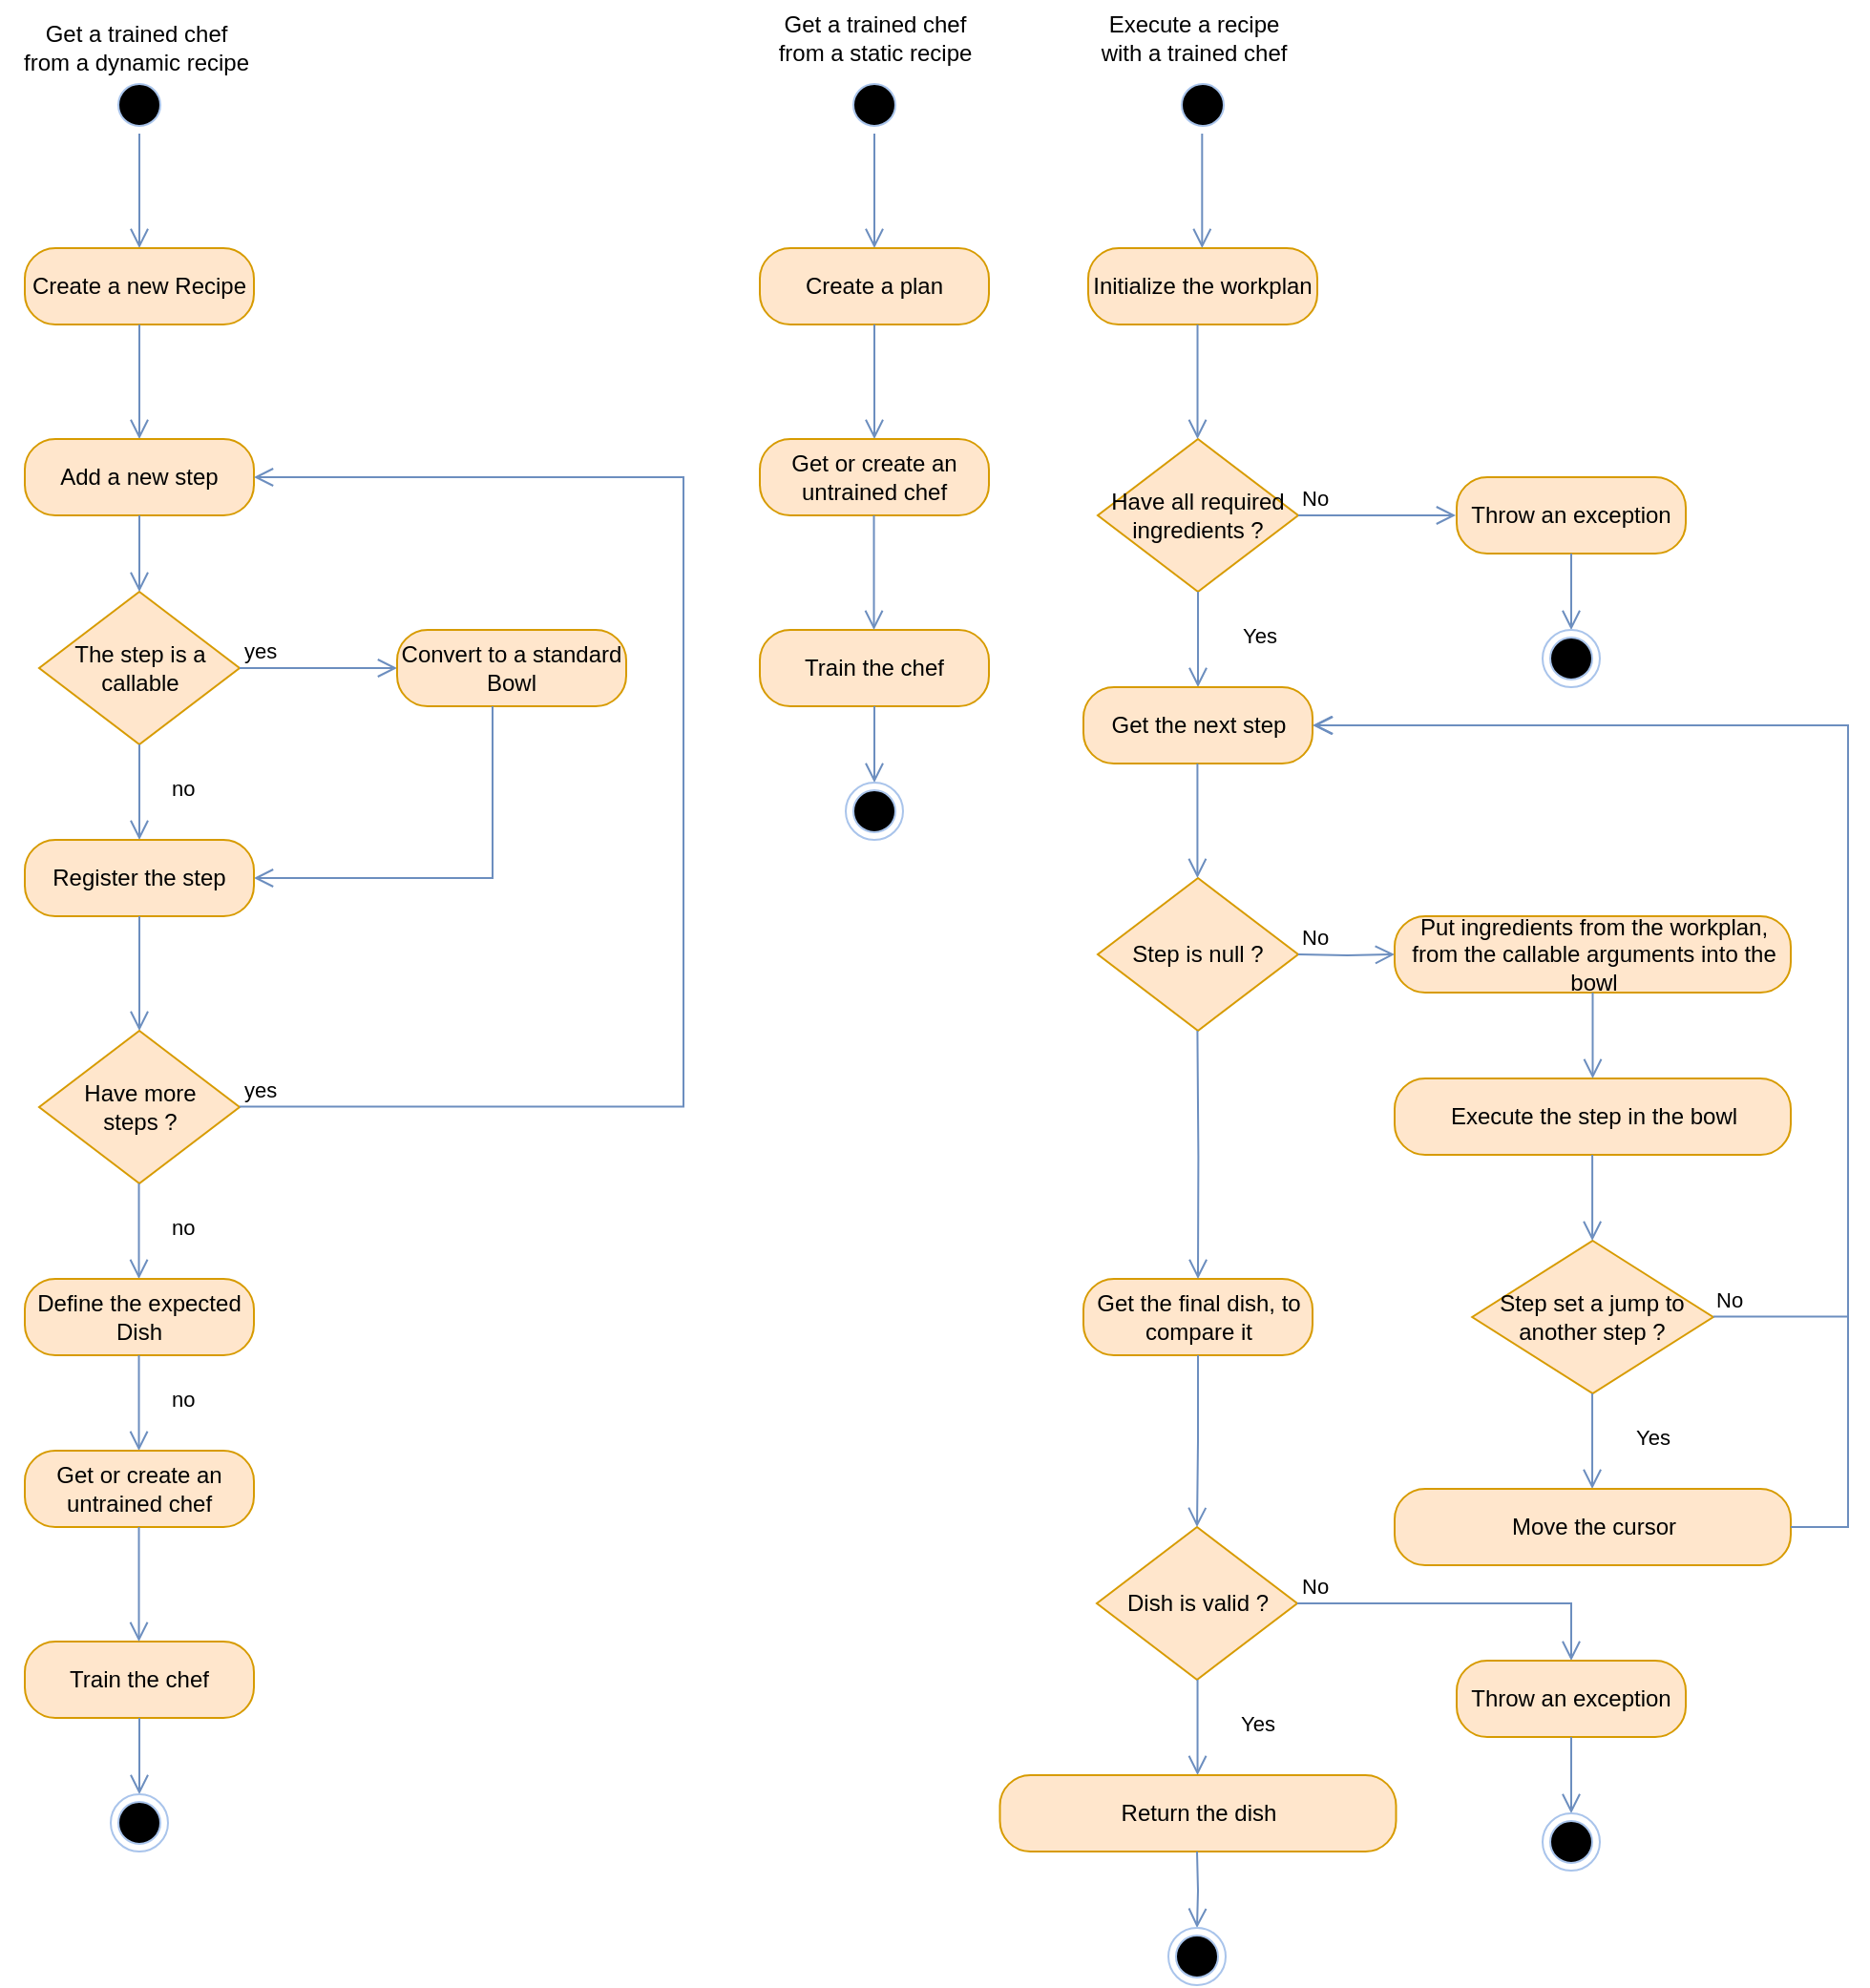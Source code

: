 <mxfile version="20.5.3" type="embed"><diagram id="7F7Z7QZvY10YVvrjctDP" name="Page-1"><mxGraphModel dx="1569" dy="433" grid="1" gridSize="10" guides="1" tooltips="1" connect="1" arrows="1" fold="1" page="1" pageScale="1" pageWidth="827" pageHeight="1169" math="0" shadow="0"><root><mxCell id="0"/><mxCell id="1" parent="0"/><mxCell id="2" value="" style="ellipse;html=1;shape=startState;fillColor=#000000;strokeColor=#A9C4EB;" vertex="1" parent="1"><mxGeometry x="40" y="40" width="30" height="30" as="geometry"/></mxCell><mxCell id="3" value="" style="edgeStyle=orthogonalEdgeStyle;html=1;verticalAlign=bottom;endArrow=open;endSize=8;strokeColor=#6c8ebf;rounded=0;fillColor=#dae8fc;" edge="1" source="2" parent="1"><mxGeometry relative="1" as="geometry"><mxPoint x="55" y="130" as="targetPoint"/></mxGeometry></mxCell><mxCell id="4" value="Create a new Recipe" style="rounded=1;whiteSpace=wrap;html=1;arcSize=40;fillColor=#ffe6cc;strokeColor=#d79b00;" vertex="1" parent="1"><mxGeometry x="-5" y="130" width="120" height="40" as="geometry"/></mxCell><mxCell id="5" value="" style="edgeStyle=orthogonalEdgeStyle;html=1;verticalAlign=bottom;endArrow=open;endSize=8;strokeColor=#6c8ebf;rounded=0;fillColor=#dae8fc;" edge="1" source="4" parent="1"><mxGeometry relative="1" as="geometry"><mxPoint x="55" y="230" as="targetPoint"/></mxGeometry></mxCell><mxCell id="7" value="Add a new step" style="rounded=1;whiteSpace=wrap;html=1;arcSize=40;fillColor=#ffe6cc;strokeColor=#d79b00;" vertex="1" parent="1"><mxGeometry x="-5" y="230" width="120" height="40" as="geometry"/></mxCell><mxCell id="8" value="The step is a callable" style="rhombus;whiteSpace=wrap;html=1;fillColor=#ffe6cc;strokeColor=#d79b00;" vertex="1" parent="1"><mxGeometry x="2.5" y="310" width="105" height="80" as="geometry"/></mxCell><mxCell id="9" value="yes" style="edgeStyle=orthogonalEdgeStyle;html=1;align=left;verticalAlign=bottom;endArrow=open;endSize=8;strokeColor=#6c8ebf;rounded=0;entryX=0;entryY=0.5;entryDx=0;entryDy=0;fillColor=#dae8fc;" edge="1" source="8" parent="1" target="15"><mxGeometry x="-1" relative="1" as="geometry"><mxPoint x="180" y="340" as="targetPoint"/></mxGeometry></mxCell><mxCell id="10" value="no" style="edgeStyle=orthogonalEdgeStyle;html=1;align=left;verticalAlign=top;endArrow=open;endSize=8;strokeColor=#6c8ebf;rounded=0;fillColor=#dae8fc;" edge="1" source="8" parent="1"><mxGeometry x="-0.6" y="15" relative="1" as="geometry"><mxPoint x="55" y="440" as="targetPoint"/><mxPoint as="offset"/></mxGeometry></mxCell><mxCell id="14" value="" style="edgeStyle=orthogonalEdgeStyle;html=1;verticalAlign=bottom;endArrow=open;endSize=8;strokeColor=#6c8ebf;rounded=0;exitX=0.5;exitY=1;exitDx=0;exitDy=0;entryX=0.5;entryY=0;entryDx=0;entryDy=0;fillColor=#dae8fc;" edge="1" parent="1" source="7" target="8"><mxGeometry relative="1" as="geometry"><mxPoint x="230" y="430" as="targetPoint"/><mxPoint x="230" y="370" as="sourcePoint"/><Array as="points"><mxPoint x="55" y="290"/><mxPoint x="55" y="290"/></Array></mxGeometry></mxCell><mxCell id="15" value="Convert to a standard Bowl" style="rounded=1;whiteSpace=wrap;html=1;arcSize=40;fillColor=#ffe6cc;strokeColor=#d79b00;" vertex="1" parent="1"><mxGeometry x="190" y="330" width="120" height="40" as="geometry"/></mxCell><mxCell id="16" value="" style="edgeStyle=orthogonalEdgeStyle;html=1;verticalAlign=bottom;endArrow=open;endSize=8;strokeColor=#6c8ebf;rounded=0;entryX=1;entryY=0.5;entryDx=0;entryDy=0;fillColor=#dae8fc;" edge="1" source="15" parent="1" target="17"><mxGeometry relative="1" as="geometry"><mxPoint x="230" y="450" as="targetPoint"/><Array as="points"><mxPoint x="240" y="460"/></Array></mxGeometry></mxCell><mxCell id="17" value="Register the step" style="rounded=1;whiteSpace=wrap;html=1;arcSize=40;fillColor=#ffe6cc;strokeColor=#d79b00;" vertex="1" parent="1"><mxGeometry x="-5" y="440" width="120" height="40" as="geometry"/></mxCell><mxCell id="18" value="" style="edgeStyle=orthogonalEdgeStyle;html=1;verticalAlign=bottom;endArrow=open;endSize=8;strokeColor=#6c8ebf;rounded=0;fillColor=#dae8fc;" edge="1" source="17" parent="1"><mxGeometry relative="1" as="geometry"><mxPoint x="55" y="540" as="targetPoint"/></mxGeometry></mxCell><mxCell id="19" value="Have more&lt;br&gt;steps ?" style="rhombus;whiteSpace=wrap;html=1;fillColor=#ffe6cc;strokeColor=#d79b00;" vertex="1" parent="1"><mxGeometry x="2.5" y="540" width="105" height="80" as="geometry"/></mxCell><mxCell id="20" value="yes" style="edgeStyle=orthogonalEdgeStyle;html=1;align=left;verticalAlign=bottom;endArrow=open;endSize=8;strokeColor=#6c8ebf;rounded=0;entryX=1;entryY=0.5;entryDx=0;entryDy=0;fillColor=#dae8fc;" edge="1" parent="1" target="7"><mxGeometry x="-1" relative="1" as="geometry"><mxPoint x="190" y="579.76" as="targetPoint"/><mxPoint x="107.5" y="579.76" as="sourcePoint"/><Array as="points"><mxPoint x="340" y="580"/><mxPoint x="340" y="250"/></Array></mxGeometry></mxCell><mxCell id="21" value="no" style="edgeStyle=orthogonalEdgeStyle;html=1;align=left;verticalAlign=top;endArrow=open;endSize=8;strokeColor=#6c8ebf;rounded=0;fillColor=#dae8fc;" edge="1" parent="1"><mxGeometry x="-0.6" y="15" relative="1" as="geometry"><mxPoint x="54.76" y="670" as="targetPoint"/><mxPoint x="54.76" y="620" as="sourcePoint"/><mxPoint as="offset"/></mxGeometry></mxCell><mxCell id="22" value="Define the expected Dish" style="rounded=1;whiteSpace=wrap;html=1;arcSize=40;fillColor=#ffe6cc;strokeColor=#d79b00;" vertex="1" parent="1"><mxGeometry x="-5" y="670" width="120" height="40" as="geometry"/></mxCell><mxCell id="24" value="no" style="edgeStyle=orthogonalEdgeStyle;html=1;align=left;verticalAlign=top;endArrow=open;endSize=8;strokeColor=#6c8ebf;rounded=0;fillColor=#dae8fc;" edge="1" parent="1"><mxGeometry x="-0.6" y="15" relative="1" as="geometry"><mxPoint x="54.76" y="760" as="targetPoint"/><mxPoint x="54.76" y="710" as="sourcePoint"/><mxPoint as="offset"/></mxGeometry></mxCell><mxCell id="25" value="Get or create an&lt;br&gt;untrained chef" style="rounded=1;whiteSpace=wrap;html=1;arcSize=40;fillColor=#ffe6cc;strokeColor=#d79b00;" vertex="1" parent="1"><mxGeometry x="-5" y="760" width="120" height="40" as="geometry"/></mxCell><mxCell id="27" value="Train the chef" style="rounded=1;whiteSpace=wrap;html=1;arcSize=40;fillColor=#ffe6cc;strokeColor=#d79b00;" vertex="1" parent="1"><mxGeometry x="-5" y="860" width="120" height="40" as="geometry"/></mxCell><mxCell id="28" value="" style="edgeStyle=orthogonalEdgeStyle;html=1;verticalAlign=bottom;endArrow=open;endSize=8;strokeColor=#6c8ebf;rounded=0;entryX=0.5;entryY=0;entryDx=0;entryDy=0;fillColor=#dae8fc;" edge="1" source="27" parent="1" target="30"><mxGeometry relative="1" as="geometry"><mxPoint x="200" y="880" as="targetPoint"/></mxGeometry></mxCell><mxCell id="29" value="" style="edgeStyle=orthogonalEdgeStyle;html=1;verticalAlign=bottom;endArrow=open;endSize=8;strokeColor=#6c8ebf;rounded=0;fillColor=#dae8fc;" edge="1" parent="1"><mxGeometry relative="1" as="geometry"><mxPoint x="54.76" y="860" as="targetPoint"/><mxPoint x="54.76" y="800" as="sourcePoint"/></mxGeometry></mxCell><mxCell id="30" value="" style="ellipse;html=1;shape=endState;fillColor=#000000;strokeColor=#A9C4EB;" vertex="1" parent="1"><mxGeometry x="40" y="940" width="30" height="30" as="geometry"/></mxCell><mxCell id="31" value="" style="ellipse;html=1;shape=startState;fillColor=#000000;strokeColor=#A9C4EB;" vertex="1" parent="1"><mxGeometry x="425" y="40" width="30" height="30" as="geometry"/></mxCell><mxCell id="32" value="" style="edgeStyle=orthogonalEdgeStyle;html=1;verticalAlign=bottom;endArrow=open;endSize=8;strokeColor=#6c8ebf;rounded=0;fillColor=#dae8fc;" edge="1" parent="1" source="31"><mxGeometry relative="1" as="geometry"><mxPoint x="440" y="130" as="targetPoint"/></mxGeometry></mxCell><mxCell id="33" value="Create a plan" style="rounded=1;whiteSpace=wrap;html=1;arcSize=40;fillColor=#ffe6cc;strokeColor=#d79b00;" vertex="1" parent="1"><mxGeometry x="380" y="130" width="120" height="40" as="geometry"/></mxCell><mxCell id="34" value="" style="edgeStyle=orthogonalEdgeStyle;html=1;verticalAlign=bottom;endArrow=open;endSize=8;strokeColor=#6c8ebf;rounded=0;fillColor=#dae8fc;" edge="1" parent="1" source="33"><mxGeometry relative="1" as="geometry"><mxPoint x="440" y="230" as="targetPoint"/></mxGeometry></mxCell><mxCell id="55" value="Get a trained chef &lt;br&gt;from a dynamic recipe" style="text;html=1;align=center;verticalAlign=middle;resizable=0;points=[];autosize=1;strokeColor=none;fillColor=none;" vertex="1" parent="1"><mxGeometry x="-17.5" y="5" width="140" height="40" as="geometry"/></mxCell><mxCell id="56" value="Get a trained chef &lt;br&gt;from a static recipe" style="text;html=1;align=center;verticalAlign=middle;resizable=0;points=[];autosize=1;strokeColor=none;fillColor=none;" vertex="1" parent="1"><mxGeometry x="380" width="120" height="40" as="geometry"/></mxCell><mxCell id="58" value="Get or create an&lt;br&gt;untrained chef" style="rounded=1;whiteSpace=wrap;html=1;arcSize=40;fillColor=#ffe6cc;strokeColor=#d79b00;" vertex="1" parent="1"><mxGeometry x="380" y="230" width="120" height="40" as="geometry"/></mxCell><mxCell id="59" value="Train the chef" style="rounded=1;whiteSpace=wrap;html=1;arcSize=40;fillColor=#ffe6cc;strokeColor=#d79b00;" vertex="1" parent="1"><mxGeometry x="380" y="330" width="120" height="40" as="geometry"/></mxCell><mxCell id="60" value="" style="edgeStyle=orthogonalEdgeStyle;html=1;verticalAlign=bottom;endArrow=open;endSize=8;strokeColor=#6c8ebf;rounded=0;entryX=0.5;entryY=0;entryDx=0;entryDy=0;fillColor=#dae8fc;" edge="1" parent="1" source="59" target="62"><mxGeometry relative="1" as="geometry"><mxPoint x="585" y="350" as="targetPoint"/></mxGeometry></mxCell><mxCell id="61" value="" style="edgeStyle=orthogonalEdgeStyle;html=1;verticalAlign=bottom;endArrow=open;endSize=8;strokeColor=#6c8ebf;rounded=0;fillColor=#dae8fc;" edge="1" parent="1"><mxGeometry relative="1" as="geometry"><mxPoint x="439.76" y="330" as="targetPoint"/><mxPoint x="439.76" y="270" as="sourcePoint"/></mxGeometry></mxCell><mxCell id="62" value="" style="ellipse;html=1;shape=endState;fillColor=#000000;strokeColor=#A9C4EB;" vertex="1" parent="1"><mxGeometry x="425" y="410" width="30" height="30" as="geometry"/></mxCell><mxCell id="65" value="" style="ellipse;html=1;shape=startState;fillColor=#000000;strokeColor=#A9C4EB;" vertex="1" parent="1"><mxGeometry x="597" y="40" width="30" height="30" as="geometry"/></mxCell><mxCell id="66" value="Execute a recipe&lt;br&gt;with a&amp;nbsp;trained chef" style="text;html=1;align=center;verticalAlign=middle;resizable=0;points=[];autosize=1;strokeColor=none;fillColor=none;" vertex="1" parent="1"><mxGeometry x="547" width="120" height="40" as="geometry"/></mxCell><mxCell id="67" value="Initialize the workplan" style="rounded=1;whiteSpace=wrap;html=1;arcSize=40;fillColor=#ffe6cc;strokeColor=#d79b00;" vertex="1" parent="1"><mxGeometry x="552" y="130" width="120" height="40" as="geometry"/></mxCell><mxCell id="68" value="" style="edgeStyle=orthogonalEdgeStyle;html=1;verticalAlign=bottom;endArrow=open;endSize=8;strokeColor=#6c8ebf;rounded=0;fillColor=#dae8fc;" edge="1" parent="1"><mxGeometry relative="1" as="geometry"><mxPoint x="611.66" y="130" as="targetPoint"/><mxPoint x="611.66" y="70" as="sourcePoint"/></mxGeometry></mxCell><mxCell id="71" value="Have all required&lt;br&gt;ingredients ?" style="rhombus;whiteSpace=wrap;html=1;fillColor=#ffe6cc;strokeColor=#d79b00;" vertex="1" parent="1"><mxGeometry x="557" y="230" width="105" height="80" as="geometry"/></mxCell><mxCell id="72" value="No" style="edgeStyle=orthogonalEdgeStyle;html=1;align=left;verticalAlign=bottom;endArrow=open;endSize=8;strokeColor=#6c8ebf;rounded=0;entryX=0;entryY=0.5;entryDx=0;entryDy=0;fillColor=#dae8fc;" edge="1" parent="1" source="71"><mxGeometry x="-1" relative="1" as="geometry"><mxPoint x="744.5" y="270.0" as="targetPoint"/></mxGeometry></mxCell><mxCell id="73" value="Yes" style="edgeStyle=orthogonalEdgeStyle;html=1;align=left;verticalAlign=top;endArrow=open;endSize=8;strokeColor=#6c8ebf;rounded=0;fillColor=#dae8fc;" edge="1" parent="1" source="71"><mxGeometry x="-0.6" y="20" relative="1" as="geometry"><mxPoint x="609.5" y="360.0" as="targetPoint"/><mxPoint x="1" as="offset"/></mxGeometry></mxCell><mxCell id="74" value="" style="edgeStyle=orthogonalEdgeStyle;html=1;verticalAlign=bottom;endArrow=open;endSize=8;strokeColor=#6c8ebf;rounded=0;fillColor=#dae8fc;" edge="1" parent="1"><mxGeometry relative="1" as="geometry"><mxPoint x="609.26" y="230.0" as="targetPoint"/><mxPoint x="609.26" y="170.0" as="sourcePoint"/></mxGeometry></mxCell><mxCell id="75" value="Throw an exception" style="rounded=1;whiteSpace=wrap;html=1;arcSize=40;fillColor=#ffe6cc;strokeColor=#d79b00;" vertex="1" parent="1"><mxGeometry x="745" y="250" width="120" height="40" as="geometry"/></mxCell><mxCell id="76" value="" style="edgeStyle=orthogonalEdgeStyle;html=1;verticalAlign=bottom;endArrow=open;endSize=8;strokeColor=#6c8ebf;rounded=0;entryX=0.5;entryY=0;entryDx=0;entryDy=0;fillColor=#dae8fc;" edge="1" parent="1" source="75" target="77"><mxGeometry relative="1" as="geometry"><mxPoint x="950" y="270" as="targetPoint"/></mxGeometry></mxCell><mxCell id="77" value="" style="ellipse;html=1;shape=endState;fillColor=#000000;strokeColor=#A9C4EB;" vertex="1" parent="1"><mxGeometry x="790" y="330" width="30" height="30" as="geometry"/></mxCell><mxCell id="78" value="Get the next step" style="rounded=1;whiteSpace=wrap;html=1;arcSize=40;fillColor=#ffe6cc;strokeColor=#d79b00;" vertex="1" parent="1"><mxGeometry x="549.5" y="360" width="120" height="40" as="geometry"/></mxCell><mxCell id="79" value="Step is null ?" style="rhombus;whiteSpace=wrap;html=1;fillColor=#ffe6cc;strokeColor=#d79b00;" vertex="1" parent="1"><mxGeometry x="557" y="460" width="105" height="80" as="geometry"/></mxCell><mxCell id="81" value="" style="edgeStyle=orthogonalEdgeStyle;html=1;verticalAlign=bottom;endArrow=open;endSize=8;strokeColor=#6c8ebf;rounded=0;fillColor=#dae8fc;" edge="1" parent="1"><mxGeometry relative="1" as="geometry"><mxPoint x="609.21" y="460.0" as="targetPoint"/><mxPoint x="609.21" y="400.0" as="sourcePoint"/></mxGeometry></mxCell><mxCell id="83" value="No" style="edgeStyle=orthogonalEdgeStyle;html=1;align=left;verticalAlign=bottom;endArrow=open;endSize=8;strokeColor=#6c8ebf;rounded=0;entryX=0;entryY=0.5;entryDx=0;entryDy=0;fillColor=#dae8fc;" edge="1" parent="1" target="84"><mxGeometry x="-1" relative="1" as="geometry"><mxPoint x="744.5" y="500.0" as="targetPoint"/><mxPoint x="662.0" y="500.0" as="sourcePoint"/></mxGeometry></mxCell><mxCell id="84" value="Put ingredients from the workplan, from the callable arguments into the bowl" style="rounded=1;whiteSpace=wrap;html=1;arcSize=40;fillColor=#ffe6cc;strokeColor=#d79b00;" vertex="1" parent="1"><mxGeometry x="712.5" y="480" width="207.5" height="40" as="geometry"/></mxCell><mxCell id="86" value="Execute the step in the bowl" style="rounded=1;whiteSpace=wrap;html=1;arcSize=40;fillColor=#ffe6cc;strokeColor=#d79b00;" vertex="1" parent="1"><mxGeometry x="712.5" y="565" width="207.5" height="40" as="geometry"/></mxCell><mxCell id="87" value="" style="edgeStyle=orthogonalEdgeStyle;html=1;verticalAlign=bottom;endArrow=open;endSize=8;strokeColor=#6c8ebf;rounded=0;fillColor=#dae8fc;entryX=0.5;entryY=0;entryDx=0;entryDy=0;exitX=0.5;exitY=1;exitDx=0;exitDy=0;" edge="1" parent="1" source="84" target="86"><mxGeometry relative="1" as="geometry"><mxPoint x="804.71" y="580.0" as="targetPoint"/><mxPoint x="804.71" y="520.0" as="sourcePoint"/></mxGeometry></mxCell><mxCell id="88" value="Step set a jump to another step ?" style="rhombus;whiteSpace=wrap;html=1;fillColor=#ffe6cc;strokeColor=#d79b00;" vertex="1" parent="1"><mxGeometry x="753.13" y="650" width="126.25" height="80" as="geometry"/></mxCell><mxCell id="89" value="" style="edgeStyle=orthogonalEdgeStyle;html=1;verticalAlign=bottom;endArrow=open;endSize=8;strokeColor=#6c8ebf;rounded=0;fillColor=#dae8fc;entryX=0.5;entryY=0;entryDx=0;entryDy=0;exitX=0.5;exitY=1;exitDx=0;exitDy=0;" edge="1" parent="1"><mxGeometry relative="1" as="geometry"><mxPoint x="816.05" y="650" as="targetPoint"/><mxPoint x="816.05" y="605" as="sourcePoint"/></mxGeometry></mxCell><mxCell id="90" value="No" style="edgeStyle=orthogonalEdgeStyle;html=1;align=left;verticalAlign=bottom;endArrow=open;endSize=8;strokeColor=#6c8ebf;rounded=0;entryX=1;entryY=0.5;entryDx=0;entryDy=0;fillColor=#dae8fc;" edge="1" parent="1" target="78"><mxGeometry x="-1" relative="1" as="geometry"><mxPoint x="929.88" y="689.8" as="targetPoint"/><mxPoint x="879.38" y="689.8" as="sourcePoint"/><Array as="points"><mxPoint x="950" y="690"/><mxPoint x="950" y="380"/></Array></mxGeometry></mxCell><mxCell id="91" value="Yes" style="edgeStyle=orthogonalEdgeStyle;html=1;align=left;verticalAlign=top;endArrow=open;endSize=8;strokeColor=#6c8ebf;rounded=0;fillColor=#dae8fc;" edge="1" parent="1"><mxGeometry x="-0.6" y="20" relative="1" as="geometry"><mxPoint x="816.02" y="780.0" as="targetPoint"/><mxPoint x="1" as="offset"/><mxPoint x="816.02" y="730.0" as="sourcePoint"/></mxGeometry></mxCell><mxCell id="92" value="Move the cursor" style="rounded=1;whiteSpace=wrap;html=1;arcSize=40;fillColor=#ffe6cc;strokeColor=#d79b00;" vertex="1" parent="1"><mxGeometry x="712.5" y="780" width="207.5" height="40" as="geometry"/></mxCell><mxCell id="93" value="" style="edgeStyle=orthogonalEdgeStyle;html=1;align=left;verticalAlign=top;endArrow=open;endSize=8;strokeColor=#6c8ebf;rounded=0;fillColor=#dae8fc;exitX=1;exitY=0.5;exitDx=0;exitDy=0;" edge="1" parent="1" source="92"><mxGeometry x="-0.6" y="20" relative="1" as="geometry"><mxPoint x="670" y="380" as="targetPoint"/><mxPoint x="1" as="offset"/><mxPoint x="826.02" y="740" as="sourcePoint"/><Array as="points"><mxPoint x="950" y="800"/><mxPoint x="950" y="380"/></Array></mxGeometry></mxCell><mxCell id="95" value="Get the final dish, to compare it" style="rounded=1;whiteSpace=wrap;html=1;arcSize=40;fillColor=#ffe6cc;strokeColor=#d79b00;" vertex="1" parent="1"><mxGeometry x="549.5" y="670" width="120" height="40" as="geometry"/></mxCell><mxCell id="96" value="" style="edgeStyle=orthogonalEdgeStyle;html=1;verticalAlign=bottom;endArrow=open;endSize=8;strokeColor=#6c8ebf;rounded=0;fillColor=#dae8fc;entryX=0.5;entryY=0;entryDx=0;entryDy=0;" edge="1" parent="1" target="95"><mxGeometry relative="1" as="geometry"><mxPoint x="609.21" y="600" as="targetPoint"/><mxPoint x="609.21" y="540" as="sourcePoint"/></mxGeometry></mxCell><mxCell id="97" value="Dish is valid ?" style="rhombus;whiteSpace=wrap;html=1;fillColor=#ffe6cc;strokeColor=#d79b00;" vertex="1" parent="1"><mxGeometry x="556.5" y="800" width="105" height="80" as="geometry"/></mxCell><mxCell id="99" value="" style="edgeStyle=orthogonalEdgeStyle;html=1;verticalAlign=bottom;endArrow=open;endSize=8;strokeColor=#6c8ebf;rounded=0;fillColor=#dae8fc;entryX=0.5;entryY=0;entryDx=0;entryDy=0;exitX=0.5;exitY=1;exitDx=0;exitDy=0;" edge="1" parent="1" source="95" target="97"><mxGeometry relative="1" as="geometry"><mxPoint x="619.5" y="680" as="targetPoint"/><mxPoint x="619.21" y="550" as="sourcePoint"/></mxGeometry></mxCell><mxCell id="101" value="Yes" style="edgeStyle=orthogonalEdgeStyle;html=1;align=left;verticalAlign=top;endArrow=open;endSize=8;strokeColor=#6c8ebf;rounded=0;fillColor=#dae8fc;" edge="1" parent="1"><mxGeometry x="-0.6" y="20" relative="1" as="geometry"><mxPoint x="609.27" y="930" as="targetPoint"/><mxPoint x="1" as="offset"/><mxPoint x="609.27" y="880" as="sourcePoint"/></mxGeometry></mxCell><mxCell id="102" value="Return the dish" style="rounded=1;whiteSpace=wrap;html=1;arcSize=40;fillColor=#ffe6cc;strokeColor=#d79b00;" vertex="1" parent="1"><mxGeometry x="505.75" y="930" width="207.5" height="40" as="geometry"/></mxCell><mxCell id="103" value="" style="edgeStyle=orthogonalEdgeStyle;html=1;verticalAlign=bottom;endArrow=open;endSize=8;strokeColor=#6c8ebf;rounded=0;entryX=0.5;entryY=0;entryDx=0;entryDy=0;fillColor=#dae8fc;" edge="1" parent="1" target="104"><mxGeometry relative="1" as="geometry"><mxPoint x="754" y="950" as="targetPoint"/><mxPoint x="609" y="970" as="sourcePoint"/></mxGeometry></mxCell><mxCell id="104" value="" style="ellipse;html=1;shape=endState;fillColor=#000000;strokeColor=#A9C4EB;" vertex="1" parent="1"><mxGeometry x="594" y="1010" width="30" height="30" as="geometry"/></mxCell><mxCell id="105" value="No" style="edgeStyle=orthogonalEdgeStyle;html=1;align=left;verticalAlign=bottom;endArrow=open;endSize=8;strokeColor=#6c8ebf;rounded=0;fillColor=#dae8fc;exitX=1;exitY=0.5;exitDx=0;exitDy=0;" edge="1" parent="1" source="97" target="106"><mxGeometry x="-1" relative="1" as="geometry"><mxPoint x="744.5" y="890.0" as="targetPoint"/><mxPoint x="670" y="840" as="sourcePoint"/><Array as="points"><mxPoint x="805" y="840"/></Array></mxGeometry></mxCell><mxCell id="106" value="Throw an exception" style="rounded=1;whiteSpace=wrap;html=1;arcSize=40;fillColor=#ffe6cc;strokeColor=#d79b00;" vertex="1" parent="1"><mxGeometry x="745" y="870" width="120" height="40" as="geometry"/></mxCell><mxCell id="107" value="" style="edgeStyle=orthogonalEdgeStyle;html=1;verticalAlign=bottom;endArrow=open;endSize=8;strokeColor=#6c8ebf;rounded=0;entryX=0.5;entryY=0;entryDx=0;entryDy=0;fillColor=#dae8fc;" edge="1" parent="1" source="106" target="108"><mxGeometry relative="1" as="geometry"><mxPoint x="950" y="890" as="targetPoint"/></mxGeometry></mxCell><mxCell id="108" value="" style="ellipse;html=1;shape=endState;fillColor=#000000;strokeColor=#A9C4EB;" vertex="1" parent="1"><mxGeometry x="790" y="950" width="30" height="30" as="geometry"/></mxCell></root></mxGraphModel></diagram></mxfile>